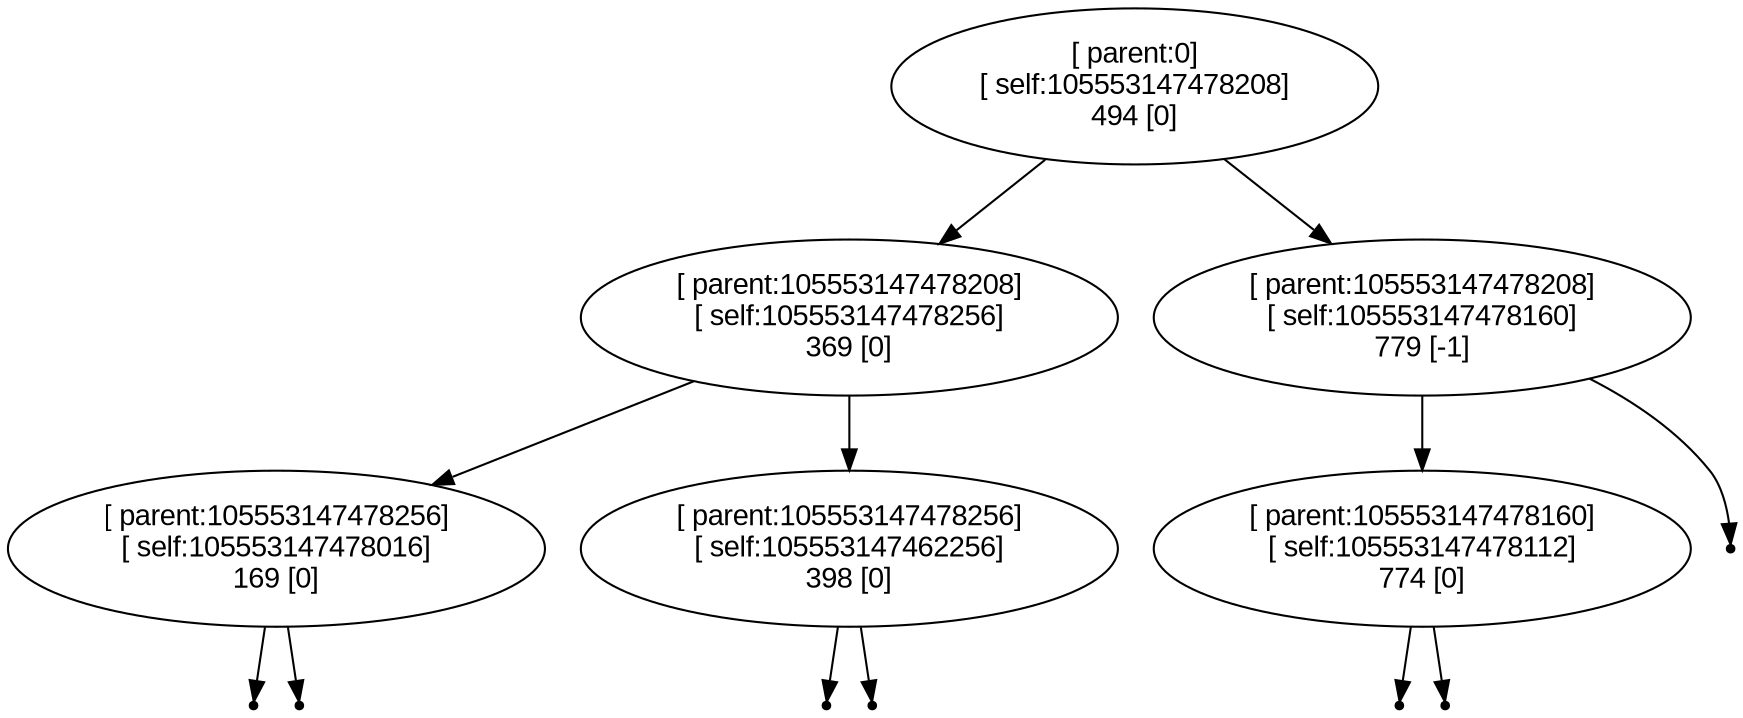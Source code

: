 digraph BST {
    node [fontname="Arial"];
    "[ parent:0]
[ self:105553147478208]
494 [0]" -> "[ parent:105553147478208]
[ self:105553147478256]
369 [0]";
    "[ parent:0]
[ self:105553147478208]
494 [0]" -> "[ parent:105553147478208]
[ self:105553147478160]
779 [-1]";
    "[ parent:105553147478208]
[ self:105553147478256]
369 [0]" -> "[ parent:105553147478256]
[ self:105553147478016]
169 [0]";
    "[ parent:105553147478208]
[ self:105553147478256]
369 [0]" -> "[ parent:105553147478256]
[ self:105553147462256]
398 [0]";
    null19 [shape=point];
    "[ parent:105553147478256]
[ self:105553147478016]
169 [0]" -> "null19"
    null20 [shape=point];
    "[ parent:105553147478256]
[ self:105553147478016]
169 [0]" -> "null20"
    null21 [shape=point];
    "[ parent:105553147478256]
[ self:105553147462256]
398 [0]" -> "null21"
    null22 [shape=point];
    "[ parent:105553147478256]
[ self:105553147462256]
398 [0]" -> "null22"
    "[ parent:105553147478208]
[ self:105553147478160]
779 [-1]" -> "[ parent:105553147478160]
[ self:105553147478112]
774 [0]";
    null23 [shape=point];
    "[ parent:105553147478208]
[ self:105553147478160]
779 [-1]" -> "null23"
    null24 [shape=point];
    "[ parent:105553147478160]
[ self:105553147478112]
774 [0]" -> "null24"
    null25 [shape=point];
    "[ parent:105553147478160]
[ self:105553147478112]
774 [0]" -> "null25"
}
